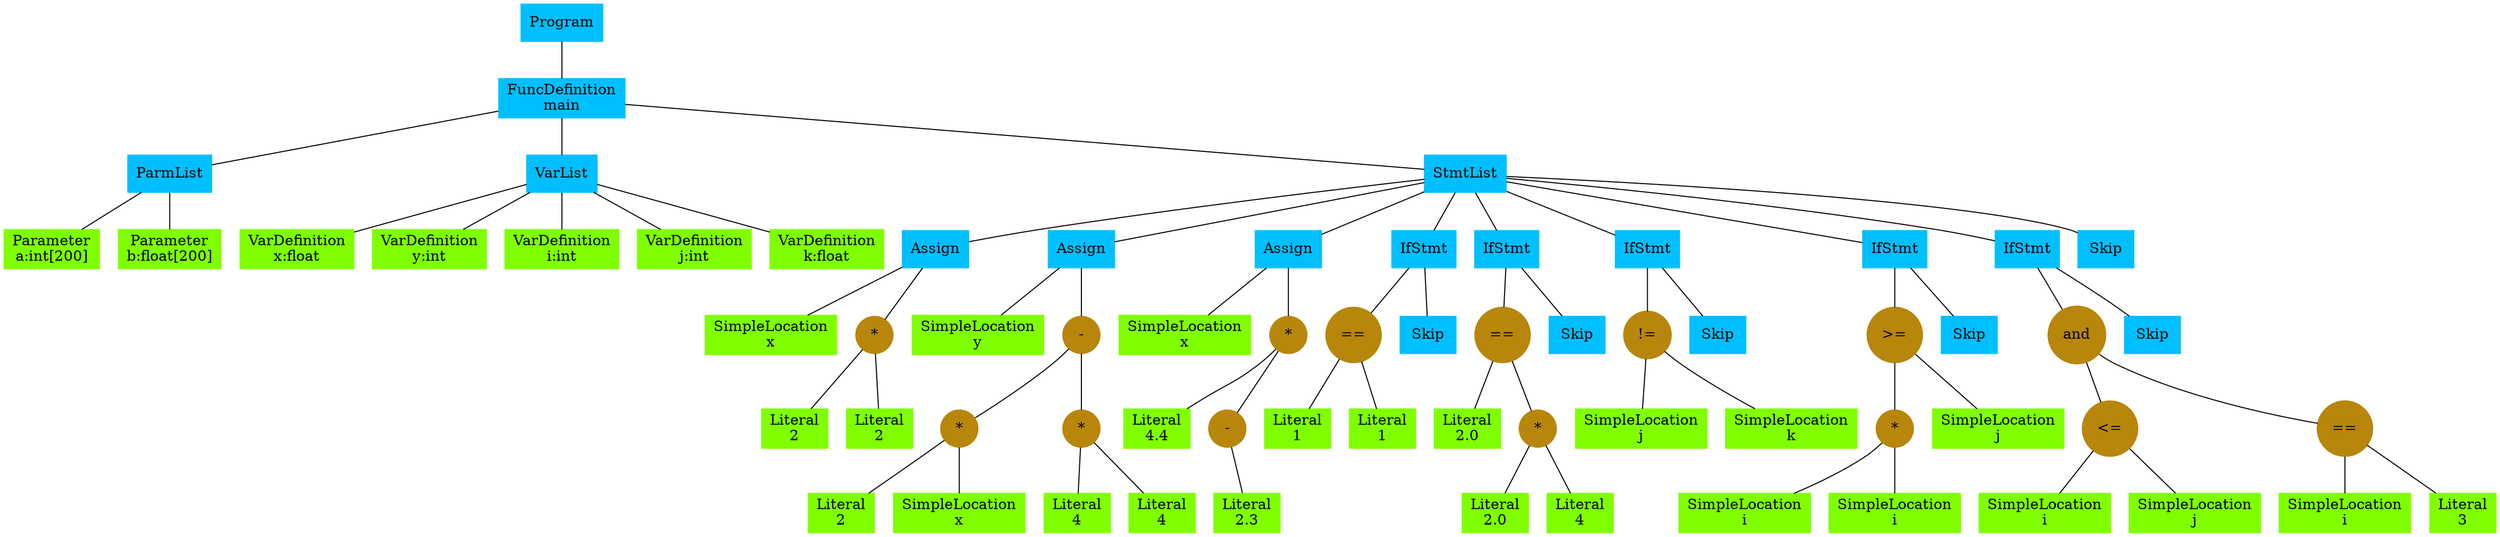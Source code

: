 digraph AST {
        node [color=deepskyblue shape=box style=filled]
        edge [arrowhead=none]
        n01 [label=Program]
        n02 [label="FuncDefinition
main"]
        n03 [label=ParmList]
        n04 [label="Parameter
a:int[200]" color=chartreuse]
        n03 -> n04
        n05 [label="Parameter
b:float[200]" color=chartreuse]
        n03 -> n05
        n02 -> n03
        n06 [label=VarList]
        n07 [label="VarDefinition
x:float" color=chartreuse]
        n06 -> n07
        n08 [label="VarDefinition
y:int" color=chartreuse]
        n06 -> n08
        n09 [label="VarDefinition
i:int" color=chartreuse]
        n06 -> n09
        n10 [label="VarDefinition
j:int" color=chartreuse]
        n06 -> n10
        n11 [label="VarDefinition
k:float" color=chartreuse]
        n06 -> n11
        n02 -> n06
        n12 [label=StmtList]
        n13 [label=Assign]
        n14 [label="SimpleLocation
x" color=chartreuse]
        n13 -> n14
        n15 [label="*" color=darkgoldenrod shape=circle]
        n16 [label="Literal
2" color=chartreuse]
        n15 -> n16
        n17 [label="Literal
2" color=chartreuse]
        n15 -> n17
        n13 -> n15
        n12 -> n13
        n18 [label=Assign]
        n19 [label="SimpleLocation
y" color=chartreuse]
        n18 -> n19
        n20 [label="-" color=darkgoldenrod shape=circle]
        n21 [label="*" color=darkgoldenrod shape=circle]
        n22 [label="Literal
2" color=chartreuse]
        n21 -> n22
        n23 [label="SimpleLocation
x" color=chartreuse]
        n21 -> n23
        n20 -> n21
        n24 [label="*" color=darkgoldenrod shape=circle]
        n25 [label="Literal
4" color=chartreuse]
        n24 -> n25
        n26 [label="Literal
4" color=chartreuse]
        n24 -> n26
        n20 -> n24
        n18 -> n20
        n12 -> n18
        n27 [label=Assign]
        n28 [label="SimpleLocation
x" color=chartreuse]
        n27 -> n28
        n29 [label="*" color=darkgoldenrod shape=circle]
        n30 [label="Literal
4.4" color=chartreuse]
        n29 -> n30
        n31 [label="-" color=darkgoldenrod shape=circle]
        n32 [label="Literal
2.3" color=chartreuse]
        n31 -> n32
        n29 -> n31
        n27 -> n29
        n12 -> n27
        n33 [label=IfStmt]
        n34 [label="==" color=darkgoldenrod shape=circle]
        n35 [label="Literal
1" color=chartreuse]
        n34 -> n35
        n36 [label="Literal
1" color=chartreuse]
        n34 -> n36
        n33 -> n34
        n37 [label=Skip]
        n33 -> n37
        n12 -> n33
        n38 [label=IfStmt]
        n39 [label="==" color=darkgoldenrod shape=circle]
        n40 [label="Literal
2.0" color=chartreuse]
        n39 -> n40
        n41 [label="*" color=darkgoldenrod shape=circle]
        n42 [label="Literal
2.0" color=chartreuse]
        n41 -> n42
        n43 [label="Literal
4" color=chartreuse]
        n41 -> n43
        n39 -> n41
        n38 -> n39
        n44 [label=Skip]
        n38 -> n44
        n12 -> n38
        n45 [label=IfStmt]
        n46 [label="!=" color=darkgoldenrod shape=circle]
        n47 [label="SimpleLocation
j" color=chartreuse]
        n46 -> n47
        n48 [label="SimpleLocation
k" color=chartreuse]
        n46 -> n48
        n45 -> n46
        n49 [label=Skip]
        n45 -> n49
        n12 -> n45
        n50 [label=IfStmt]
        n51 [label=">=" color=darkgoldenrod shape=circle]
        n52 [label="*" color=darkgoldenrod shape=circle]
        n53 [label="SimpleLocation
i" color=chartreuse]
        n52 -> n53
        n54 [label="SimpleLocation
i" color=chartreuse]
        n52 -> n54
        n51 -> n52
        n55 [label="SimpleLocation
j" color=chartreuse]
        n51 -> n55
        n50 -> n51
        n56 [label=Skip]
        n50 -> n56
        n12 -> n50
        n57 [label=IfStmt]
        n58 [label=and color=darkgoldenrod shape=circle]
        n59 [label="<=" color=darkgoldenrod shape=circle]
        n60 [label="SimpleLocation
i" color=chartreuse]
        n59 -> n60
        n61 [label="SimpleLocation
j" color=chartreuse]
        n59 -> n61
        n58 -> n59
        n62 [label="==" color=darkgoldenrod shape=circle]
        n63 [label="SimpleLocation
i" color=chartreuse]
        n62 -> n63
        n64 [label="Literal
3" color=chartreuse]
        n62 -> n64
        n58 -> n62
        n57 -> n58
        n65 [label=Skip]
        n57 -> n65
        n12 -> n57
        n66 [label=Skip]
        n12 -> n66
        n02 -> n12
        n01 -> n02
}


